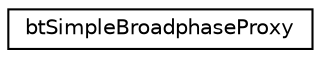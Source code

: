 digraph G
{
  edge [fontname="Helvetica",fontsize="10",labelfontname="Helvetica",labelfontsize="10"];
  node [fontname="Helvetica",fontsize="10",shape=record];
  rankdir=LR;
  Node1 [label="btSimpleBroadphaseProxy",height=0.2,width=0.4,color="black", fillcolor="white", style="filled",URL="$dc/dff/structbtSimpleBroadphaseProxy.html"];
}
